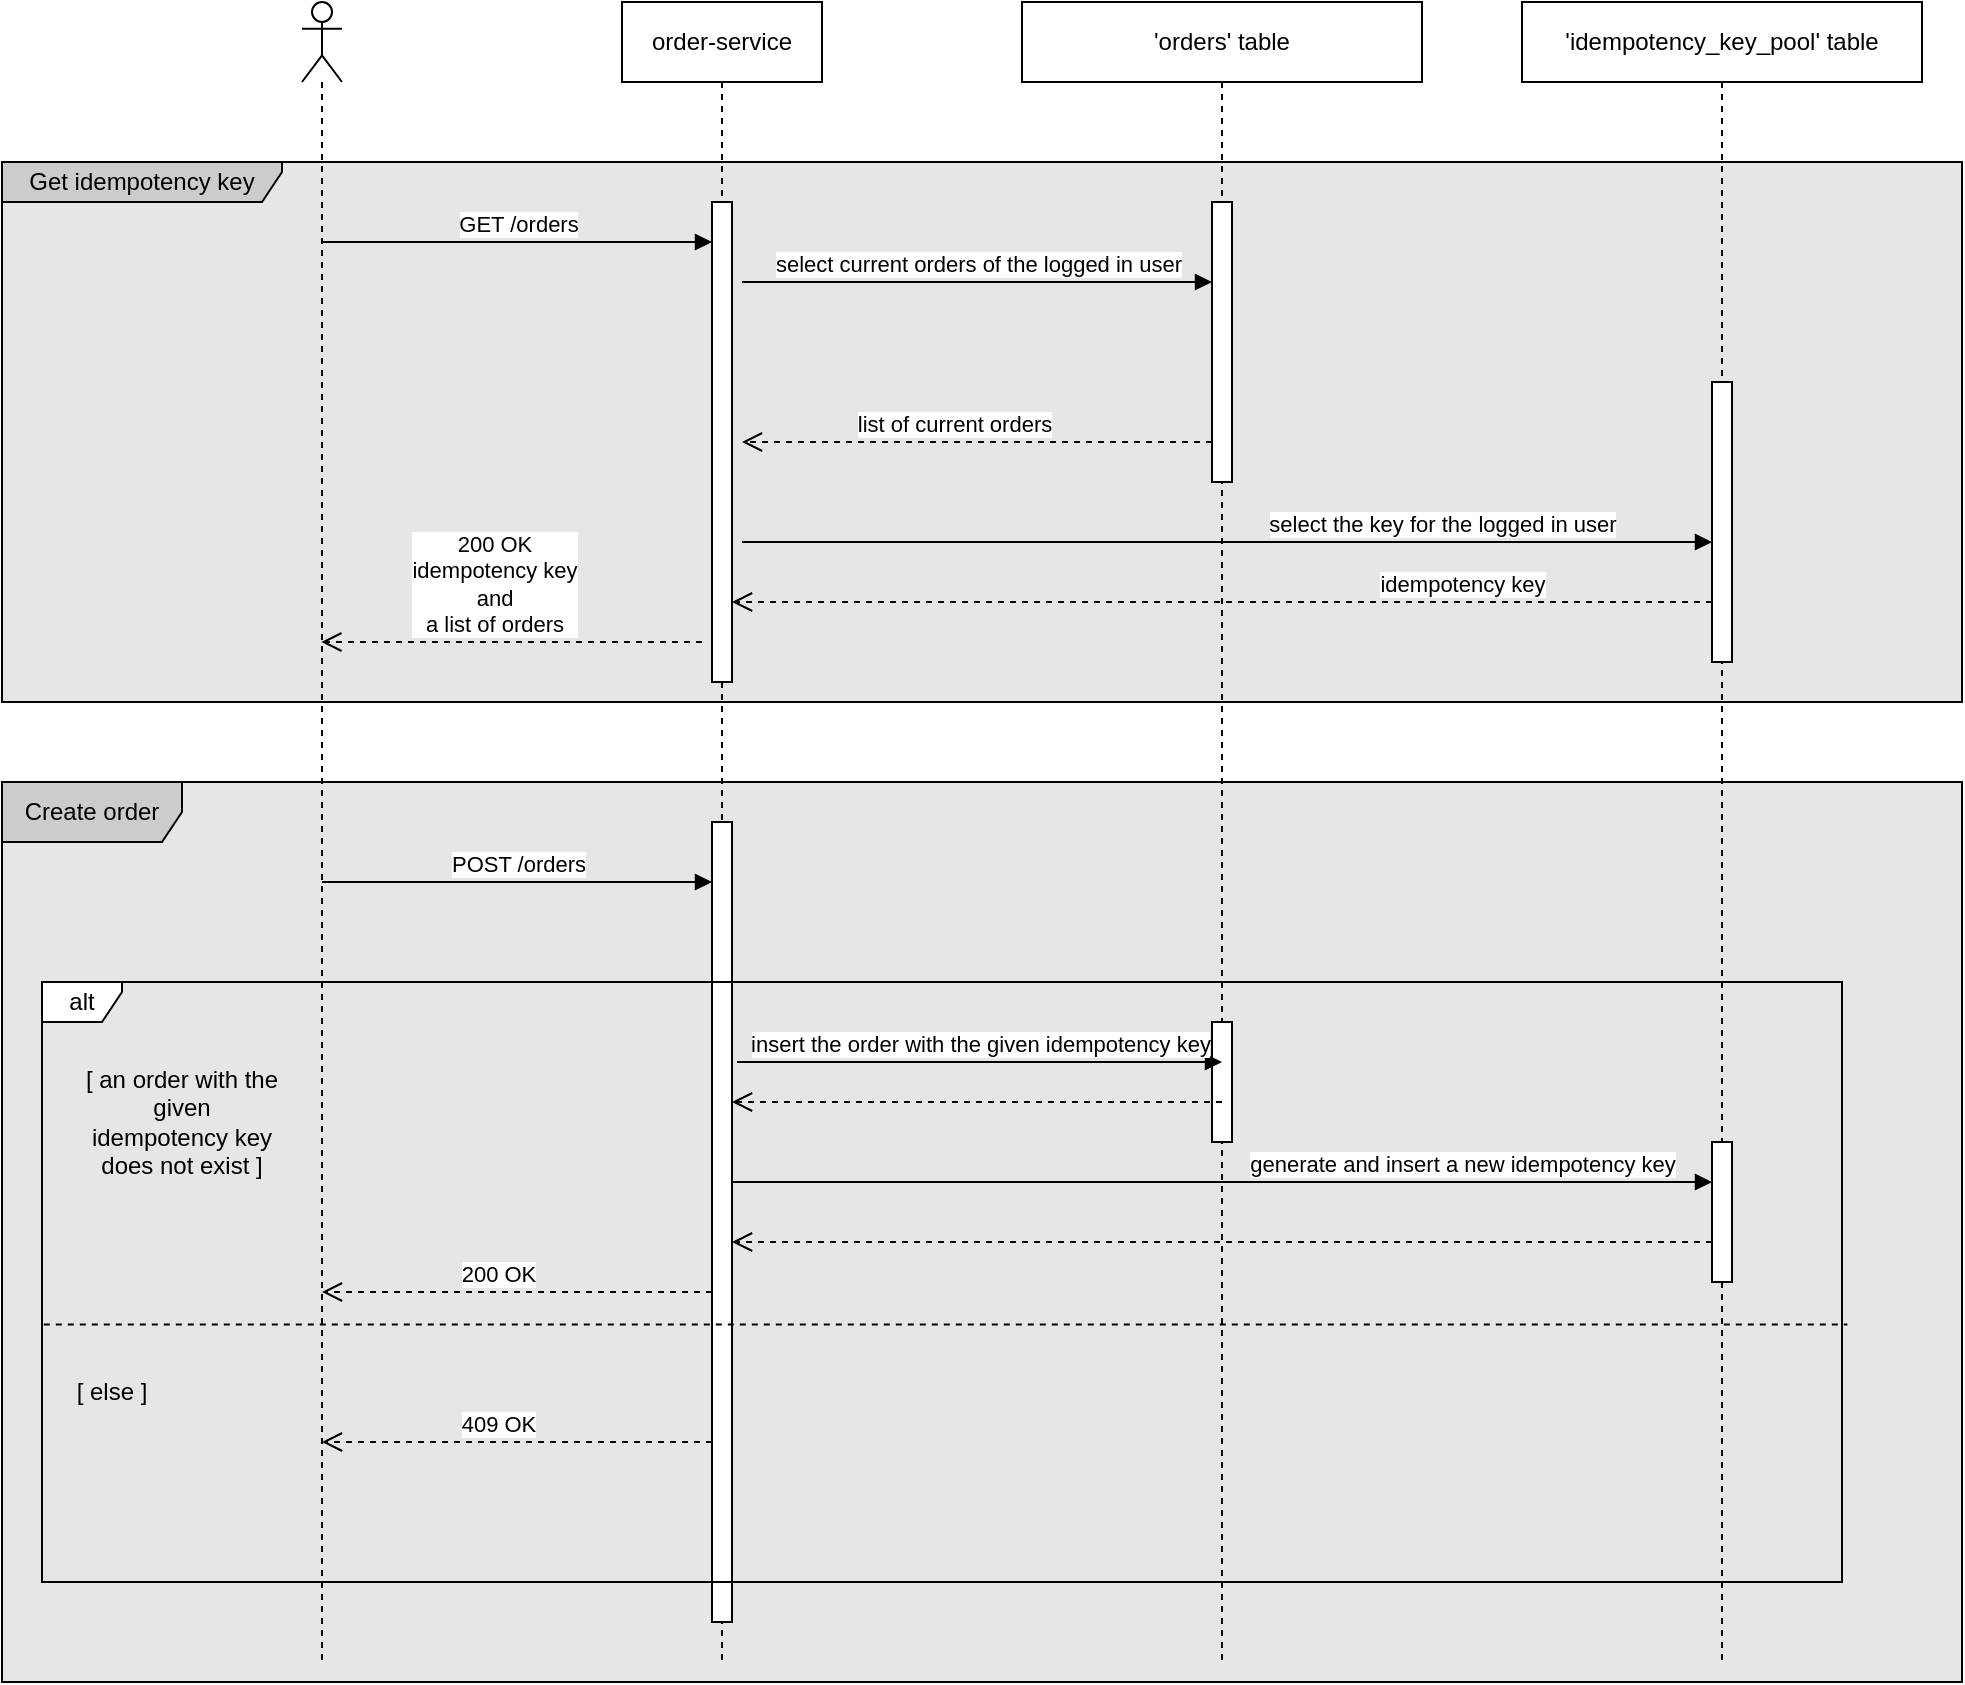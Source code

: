 <mxfile version="22.0.4" type="device">
  <diagram name="Страница — 1" id="Vmy-qQRsAyJ8WCtr74mu">
    <mxGraphModel dx="2327" dy="821" grid="1" gridSize="10" guides="1" tooltips="1" connect="1" arrows="1" fold="1" page="1" pageScale="1" pageWidth="827" pageHeight="1169" math="0" shadow="0">
      <root>
        <mxCell id="0" />
        <mxCell id="1" parent="0" />
        <mxCell id="rGS-oAtr6ewYJkWfsGXD-6" value="Create order" style="shape=umlFrame;whiteSpace=wrap;html=1;pointerEvents=0;fillColor=#CCCCCC;shadow=0;strokeColor=default;swimlaneFillColor=#E6E6E6;width=90;height=30;" parent="1" vertex="1">
          <mxGeometry x="-120" y="470" width="980" height="450" as="geometry" />
        </mxCell>
        <mxCell id="rGS-oAtr6ewYJkWfsGXD-4" value="Get idempotency key" style="shape=umlFrame;whiteSpace=wrap;html=1;pointerEvents=0;fillColor=#CCCCCC;shadow=0;strokeColor=default;swimlaneFillColor=#E6E6E6;width=140;height=20;" parent="1" vertex="1">
          <mxGeometry x="-120" y="160" width="980" height="270" as="geometry" />
        </mxCell>
        <mxCell id="GNlN6wgSxDxKtk2pPhx4-1" value="" style="shape=umlLifeline;perimeter=lifelinePerimeter;whiteSpace=wrap;html=1;container=1;dropTarget=0;collapsible=0;recursiveResize=0;outlineConnect=0;portConstraint=eastwest;newEdgeStyle={&quot;curved&quot;:0,&quot;rounded&quot;:0};participant=umlActor;" parent="1" vertex="1">
          <mxGeometry x="30" y="80" width="20" height="830" as="geometry" />
        </mxCell>
        <mxCell id="GNlN6wgSxDxKtk2pPhx4-4" value="order-service" style="shape=umlLifeline;perimeter=lifelinePerimeter;whiteSpace=wrap;html=1;container=1;dropTarget=0;collapsible=0;recursiveResize=0;outlineConnect=0;portConstraint=eastwest;newEdgeStyle={&quot;curved&quot;:0,&quot;rounded&quot;:0};" parent="1" vertex="1">
          <mxGeometry x="190" y="80" width="100" height="830" as="geometry" />
        </mxCell>
        <mxCell id="j03y-zVPpwKG8_fTDFgy-7" value="" style="html=1;points=[[0,0,0,0,5],[0,1,0,0,-5],[1,0,0,0,5],[1,1,0,0,-5]];perimeter=orthogonalPerimeter;outlineConnect=0;targetShapes=umlLifeline;portConstraint=eastwest;newEdgeStyle={&quot;curved&quot;:0,&quot;rounded&quot;:0};" parent="GNlN6wgSxDxKtk2pPhx4-4" vertex="1">
          <mxGeometry x="45" y="100" width="10" height="240" as="geometry" />
        </mxCell>
        <mxCell id="rGS-oAtr6ewYJkWfsGXD-3" value="" style="html=1;points=[[0,0,0,0,5],[0,1,0,0,-5],[1,0,0,0,5],[1,1,0,0,-5]];perimeter=orthogonalPerimeter;outlineConnect=0;targetShapes=umlLifeline;portConstraint=eastwest;newEdgeStyle={&quot;curved&quot;:0,&quot;rounded&quot;:0};" parent="GNlN6wgSxDxKtk2pPhx4-4" vertex="1">
          <mxGeometry x="45" y="410" width="10" height="400" as="geometry" />
        </mxCell>
        <mxCell id="GNlN6wgSxDxKtk2pPhx4-6" value="GET /orders" style="html=1;verticalAlign=bottom;endArrow=block;curved=0;rounded=0;" parent="1" edge="1">
          <mxGeometry width="80" relative="1" as="geometry">
            <mxPoint x="40" y="200" as="sourcePoint" />
            <mxPoint x="235" y="200" as="targetPoint" />
          </mxGeometry>
        </mxCell>
        <mxCell id="GNlN6wgSxDxKtk2pPhx4-8" value="200 OK&lt;br&gt;idempotency key&lt;br&gt;and&lt;br&gt;a list of orders" style="html=1;verticalAlign=bottom;endArrow=open;dashed=1;endSize=8;curved=0;rounded=0;" parent="1" edge="1">
          <mxGeometry x="0.1" relative="1" as="geometry">
            <mxPoint x="230" y="400" as="sourcePoint" />
            <mxPoint x="39.667" y="400" as="targetPoint" />
            <mxPoint as="offset" />
          </mxGeometry>
        </mxCell>
        <mxCell id="rGS-oAtr6ewYJkWfsGXD-1" value="POST /orders" style="html=1;verticalAlign=bottom;endArrow=block;curved=0;rounded=0;" parent="1" edge="1">
          <mxGeometry width="80" relative="1" as="geometry">
            <mxPoint x="40" y="520" as="sourcePoint" />
            <mxPoint x="235" y="520" as="targetPoint" />
          </mxGeometry>
        </mxCell>
        <mxCell id="rGS-oAtr6ewYJkWfsGXD-2" value="200 OK" style="html=1;verticalAlign=bottom;endArrow=open;dashed=1;endSize=8;curved=0;rounded=0;" parent="1" edge="1" target="GNlN6wgSxDxKtk2pPhx4-1" source="rGS-oAtr6ewYJkWfsGXD-3">
          <mxGeometry x="0.1" relative="1" as="geometry">
            <mxPoint x="230.33" y="820" as="sourcePoint" />
            <mxPoint x="39.997" y="820" as="targetPoint" />
            <mxPoint as="offset" />
            <Array as="points">
              <mxPoint x="160" y="725" />
            </Array>
          </mxGeometry>
        </mxCell>
        <mxCell id="rGS-oAtr6ewYJkWfsGXD-8" value="&#39;idempotency_key_pool&#39; table" style="shape=umlLifeline;perimeter=lifelinePerimeter;whiteSpace=wrap;html=1;container=1;dropTarget=0;collapsible=0;recursiveResize=0;outlineConnect=0;portConstraint=eastwest;newEdgeStyle={&quot;curved&quot;:0,&quot;rounded&quot;:0};" parent="1" vertex="1">
          <mxGeometry x="640" y="80" width="200" height="830" as="geometry" />
        </mxCell>
        <mxCell id="rGS-oAtr6ewYJkWfsGXD-9" value="" style="html=1;points=[[0,0,0,0,5],[0,1,0,0,-5],[1,0,0,0,5],[1,1,0,0,-5]];perimeter=orthogonalPerimeter;outlineConnect=0;targetShapes=umlLifeline;portConstraint=eastwest;newEdgeStyle={&quot;curved&quot;:0,&quot;rounded&quot;:0};" parent="rGS-oAtr6ewYJkWfsGXD-8" vertex="1">
          <mxGeometry x="95" y="190" width="10" height="140" as="geometry" />
        </mxCell>
        <mxCell id="rGS-oAtr6ewYJkWfsGXD-14" value="&#39;orders&#39; table" style="shape=umlLifeline;perimeter=lifelinePerimeter;whiteSpace=wrap;html=1;container=1;dropTarget=0;collapsible=0;recursiveResize=0;outlineConnect=0;portConstraint=eastwest;newEdgeStyle={&quot;curved&quot;:0,&quot;rounded&quot;:0};" parent="1" vertex="1">
          <mxGeometry x="390" y="80" width="200" height="830" as="geometry" />
        </mxCell>
        <mxCell id="rGS-oAtr6ewYJkWfsGXD-15" value="" style="html=1;points=[[0,0,0,0,5],[0,1,0,0,-5],[1,0,0,0,5],[1,1,0,0,-5]];perimeter=orthogonalPerimeter;outlineConnect=0;targetShapes=umlLifeline;portConstraint=eastwest;newEdgeStyle={&quot;curved&quot;:0,&quot;rounded&quot;:0};" parent="rGS-oAtr6ewYJkWfsGXD-14" vertex="1">
          <mxGeometry x="95" y="100" width="10" height="140" as="geometry" />
        </mxCell>
        <mxCell id="rGS-oAtr6ewYJkWfsGXD-20" value="" style="html=1;points=[[0,0,0,0,5],[0,1,0,0,-5],[1,0,0,0,5],[1,1,0,0,-5]];perimeter=orthogonalPerimeter;outlineConnect=0;targetShapes=umlLifeline;portConstraint=eastwest;newEdgeStyle={&quot;curved&quot;:0,&quot;rounded&quot;:0};" parent="rGS-oAtr6ewYJkWfsGXD-14" vertex="1">
          <mxGeometry x="95" y="510" width="10" height="60" as="geometry" />
        </mxCell>
        <mxCell id="rGS-oAtr6ewYJkWfsGXD-21" value="insert the order with the given idempotency key" style="html=1;verticalAlign=bottom;endArrow=block;curved=0;rounded=0;" parent="1" edge="1">
          <mxGeometry width="80" relative="1" as="geometry">
            <mxPoint x="247.5" y="610" as="sourcePoint" />
            <mxPoint x="490" y="610" as="targetPoint" />
          </mxGeometry>
        </mxCell>
        <mxCell id="sOFYRpzdBCBaHL9NWIlL-1" value="select current orders of the logged in user" style="html=1;verticalAlign=bottom;endArrow=block;curved=0;rounded=0;" edge="1" parent="1" target="rGS-oAtr6ewYJkWfsGXD-15">
          <mxGeometry width="80" relative="1" as="geometry">
            <mxPoint x="250" y="220" as="sourcePoint" />
            <mxPoint x="435" y="220" as="targetPoint" />
          </mxGeometry>
        </mxCell>
        <mxCell id="sOFYRpzdBCBaHL9NWIlL-2" value="list of current orders" style="html=1;verticalAlign=bottom;endArrow=open;dashed=1;endSize=8;curved=0;rounded=0;" edge="1" parent="1" source="rGS-oAtr6ewYJkWfsGXD-15">
          <mxGeometry x="0.1" relative="1" as="geometry">
            <mxPoint x="440.33" y="300" as="sourcePoint" />
            <mxPoint x="249.997" y="300" as="targetPoint" />
            <mxPoint as="offset" />
          </mxGeometry>
        </mxCell>
        <mxCell id="sOFYRpzdBCBaHL9NWIlL-13" value="select the key for the logged in user" style="html=1;verticalAlign=bottom;endArrow=block;curved=0;rounded=0;" edge="1" parent="1" target="rGS-oAtr6ewYJkWfsGXD-9">
          <mxGeometry x="0.443" width="80" relative="1" as="geometry">
            <mxPoint x="250" y="350" as="sourcePoint" />
            <mxPoint x="330" y="350" as="targetPoint" />
            <mxPoint as="offset" />
          </mxGeometry>
        </mxCell>
        <mxCell id="sOFYRpzdBCBaHL9NWIlL-14" value="idempotency&amp;nbsp;key" style="html=1;verticalAlign=bottom;endArrow=open;dashed=1;endSize=8;curved=0;rounded=0;" edge="1" parent="1" source="rGS-oAtr6ewYJkWfsGXD-9" target="j03y-zVPpwKG8_fTDFgy-7">
          <mxGeometry x="-0.488" relative="1" as="geometry">
            <mxPoint x="495" y="310" as="sourcePoint" />
            <mxPoint x="250" y="320" as="targetPoint" />
            <mxPoint as="offset" />
            <Array as="points">
              <mxPoint x="490" y="380" />
            </Array>
          </mxGeometry>
        </mxCell>
        <mxCell id="sOFYRpzdBCBaHL9NWIlL-17" value="alt" style="shape=umlFrame;whiteSpace=wrap;html=1;pointerEvents=0;width=40;height=20;" vertex="1" parent="1">
          <mxGeometry x="-100" y="570" width="900" height="300" as="geometry" />
        </mxCell>
        <mxCell id="sOFYRpzdBCBaHL9NWIlL-18" value="[ an order with the given idempotency key does not exist ]" style="text;html=1;strokeColor=none;fillColor=none;align=center;verticalAlign=middle;whiteSpace=wrap;rounded=0;" vertex="1" parent="1">
          <mxGeometry x="-80" y="600" width="100" height="80" as="geometry" />
        </mxCell>
        <mxCell id="sOFYRpzdBCBaHL9NWIlL-19" value="generate and insert a new idempotency key" style="html=1;verticalAlign=bottom;endArrow=block;curved=0;rounded=0;" edge="1" parent="1" source="rGS-oAtr6ewYJkWfsGXD-3" target="sOFYRpzdBCBaHL9NWIlL-20">
          <mxGeometry x="0.49" width="80" relative="1" as="geometry">
            <mxPoint x="492.5" y="660" as="sourcePoint" />
            <mxPoint x="735" y="660" as="targetPoint" />
            <Array as="points">
              <mxPoint x="490" y="670" />
            </Array>
            <mxPoint as="offset" />
          </mxGeometry>
        </mxCell>
        <mxCell id="sOFYRpzdBCBaHL9NWIlL-20" value="" style="html=1;points=[[0,0,0,0,5],[0,1,0,0,-5],[1,0,0,0,5],[1,1,0,0,-5]];perimeter=orthogonalPerimeter;outlineConnect=0;targetShapes=umlLifeline;portConstraint=eastwest;newEdgeStyle={&quot;curved&quot;:0,&quot;rounded&quot;:0};" vertex="1" parent="1">
          <mxGeometry x="735" y="650" width="10" height="70" as="geometry" />
        </mxCell>
        <mxCell id="sOFYRpzdBCBaHL9NWIlL-22" value="" style="html=1;verticalAlign=bottom;endArrow=open;dashed=1;endSize=8;curved=0;rounded=0;" edge="1" parent="1" target="rGS-oAtr6ewYJkWfsGXD-3">
          <mxGeometry x="-0.488" relative="1" as="geometry">
            <mxPoint x="490" y="630" as="sourcePoint" />
            <mxPoint x="255" y="390" as="targetPoint" />
            <mxPoint as="offset" />
            <Array as="points" />
          </mxGeometry>
        </mxCell>
        <mxCell id="sOFYRpzdBCBaHL9NWIlL-23" value="" style="html=1;verticalAlign=bottom;endArrow=open;dashed=1;endSize=8;curved=0;rounded=0;" edge="1" parent="1" source="sOFYRpzdBCBaHL9NWIlL-20" target="rGS-oAtr6ewYJkWfsGXD-3">
          <mxGeometry x="-0.488" relative="1" as="geometry">
            <mxPoint x="745" y="640" as="sourcePoint" />
            <mxPoint x="255" y="640" as="targetPoint" />
            <mxPoint as="offset" />
            <Array as="points">
              <mxPoint x="500" y="700" />
            </Array>
          </mxGeometry>
        </mxCell>
        <mxCell id="sOFYRpzdBCBaHL9NWIlL-25" value="" style="endArrow=none;dashed=1;html=1;rounded=0;entryX=1.003;entryY=0.571;entryDx=0;entryDy=0;entryPerimeter=0;exitX=0.001;exitY=0.571;exitDx=0;exitDy=0;exitPerimeter=0;" edge="1" parent="1" source="sOFYRpzdBCBaHL9NWIlL-17" target="sOFYRpzdBCBaHL9NWIlL-17">
          <mxGeometry width="50" height="50" relative="1" as="geometry">
            <mxPoint x="90" y="740" as="sourcePoint" />
            <mxPoint x="330" y="790" as="targetPoint" />
            <Array as="points" />
          </mxGeometry>
        </mxCell>
        <mxCell id="sOFYRpzdBCBaHL9NWIlL-26" value="[ else ]" style="text;html=1;strokeColor=none;fillColor=none;align=center;verticalAlign=middle;whiteSpace=wrap;rounded=0;" vertex="1" parent="1">
          <mxGeometry x="-90" y="760" width="50" height="30" as="geometry" />
        </mxCell>
        <mxCell id="sOFYRpzdBCBaHL9NWIlL-27" value="409 OK" style="html=1;verticalAlign=bottom;endArrow=open;dashed=1;endSize=8;curved=0;rounded=0;" edge="1" parent="1" source="rGS-oAtr6ewYJkWfsGXD-3" target="GNlN6wgSxDxKtk2pPhx4-1">
          <mxGeometry x="0.1" relative="1" as="geometry">
            <mxPoint x="245" y="735" as="sourcePoint" />
            <mxPoint x="50" y="735" as="targetPoint" />
            <mxPoint as="offset" />
            <Array as="points">
              <mxPoint x="150" y="800" />
            </Array>
          </mxGeometry>
        </mxCell>
      </root>
    </mxGraphModel>
  </diagram>
</mxfile>
